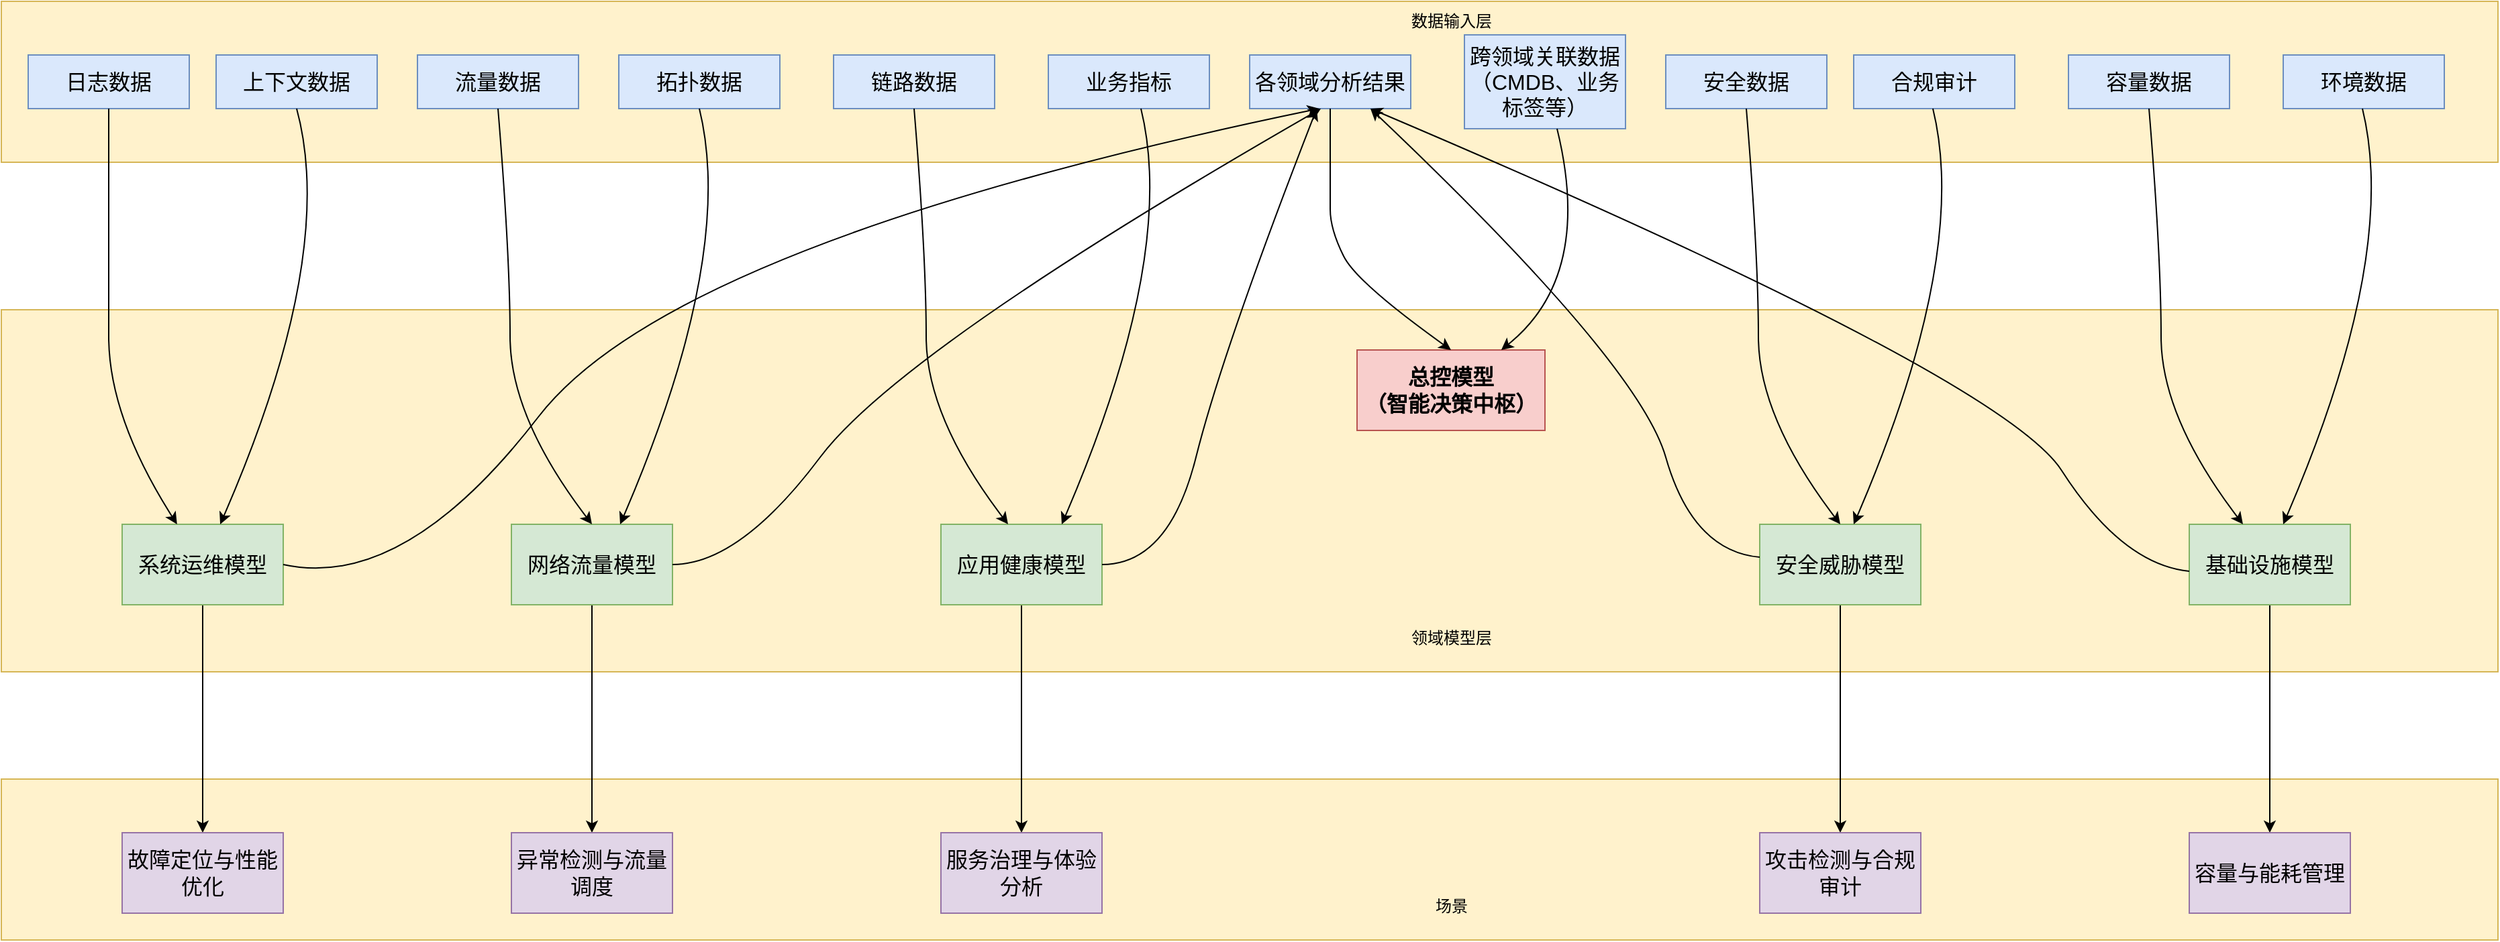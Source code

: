 <mxfile version="27.0.8">
  <diagram name="第 1 页" id="LK6x8Z6htIMGeTBjhpyd">
    <mxGraphModel dx="1418" dy="756" grid="1" gridSize="10" guides="1" tooltips="1" connect="1" arrows="1" fold="1" page="1" pageScale="1" pageWidth="827" pageHeight="1169" math="0" shadow="0">
      <root>
        <mxCell id="0" />
        <mxCell id="1" parent="0" />
        <mxCell id="fyl5ErptZI65m8ktwqT6-16" value="" style="rounded=0;whiteSpace=wrap;html=1;fillColor=#fff2cc;strokeColor=#d6b656;" vertex="1" parent="1">
          <mxGeometry x="60" y="670" width="1860" height="120" as="geometry" />
        </mxCell>
        <mxCell id="fjByTE15D0cA2sOPNfU9-1" value="" style="rounded=0;whiteSpace=wrap;html=1;fillColor=#fff2cc;strokeColor=#d6b656;" parent="1" vertex="1">
          <mxGeometry x="60" y="90" width="1860" height="120" as="geometry" />
        </mxCell>
        <mxCell id="fjByTE15D0cA2sOPNfU9-2" value="" style="rounded=0;whiteSpace=wrap;html=1;fillColor=#fff2cc;strokeColor=#d6b656;" parent="1" vertex="1">
          <mxGeometry x="60" y="320" width="1860" height="270" as="geometry" />
        </mxCell>
        <mxCell id="fjByTE15D0cA2sOPNfU9-3" value="数据输入层" style="text;html=1;align=center;verticalAlign=middle;resizable=0;points=[];autosize=1;strokeColor=none;fillColor=none;" parent="1" vertex="1">
          <mxGeometry x="1100" y="90" width="80" height="30" as="geometry" />
        </mxCell>
        <mxCell id="fjByTE15D0cA2sOPNfU9-4" value="领域模型层" style="text;html=1;align=center;verticalAlign=middle;resizable=0;points=[];autosize=1;strokeColor=none;fillColor=none;" parent="1" vertex="1">
          <mxGeometry x="1100" y="550" width="80" height="30" as="geometry" />
        </mxCell>
        <mxCell id="fjByTE15D0cA2sOPNfU9-6" value="&lt;p class=&quot;MsoNormal&quot;&gt;&lt;span style=&quot;font-size: 12pt;&quot;&gt;&lt;font face=&quot;Helvetica&quot;&gt;日志数据&lt;/font&gt;&lt;/span&gt;&lt;/p&gt;" style="rounded=0;whiteSpace=wrap;html=1;fontFamily=Helvetica;fillColor=#dae8fc;strokeColor=#6c8ebf;" parent="1" vertex="1">
          <mxGeometry x="80" y="130" width="120" height="40" as="geometry" />
        </mxCell>
        <mxCell id="fjByTE15D0cA2sOPNfU9-7" value="&lt;p class=&quot;MsoNormal&quot;&gt;&lt;span style=&quot;font-size: 12pt;&quot;&gt;上下文数据&lt;/span&gt;&lt;/p&gt;" style="rounded=0;whiteSpace=wrap;html=1;fillColor=#dae8fc;strokeColor=#6c8ebf;" parent="1" vertex="1">
          <mxGeometry x="220" y="130" width="120" height="40" as="geometry" />
        </mxCell>
        <mxCell id="fjByTE15D0cA2sOPNfU9-35" value="" style="edgeStyle=orthogonalEdgeStyle;rounded=0;orthogonalLoop=1;jettySize=auto;html=1;" parent="1" source="fjByTE15D0cA2sOPNfU9-8" target="fjByTE15D0cA2sOPNfU9-27" edge="1">
          <mxGeometry relative="1" as="geometry" />
        </mxCell>
        <mxCell id="fjByTE15D0cA2sOPNfU9-8" value="&lt;p class=&quot;MsoNormal&quot;&gt;&lt;font style=&quot;font-size: 16px;&quot; face=&quot;Helvetica&quot;&gt;系统运维模型&lt;/font&gt;&lt;/p&gt;" style="rounded=0;whiteSpace=wrap;html=1;fillColor=#d5e8d4;strokeColor=#82b366;" parent="1" vertex="1">
          <mxGeometry x="150" y="480" width="120" height="60" as="geometry" />
        </mxCell>
        <mxCell id="fjByTE15D0cA2sOPNfU9-36" value="" style="edgeStyle=orthogonalEdgeStyle;rounded=0;orthogonalLoop=1;jettySize=auto;html=1;" parent="1" source="fjByTE15D0cA2sOPNfU9-9" target="fjByTE15D0cA2sOPNfU9-28" edge="1">
          <mxGeometry relative="1" as="geometry" />
        </mxCell>
        <mxCell id="fjByTE15D0cA2sOPNfU9-9" value="&lt;p class=&quot;MsoNormal&quot;&gt;&lt;font style=&quot;font-size: 16px;&quot; face=&quot;Helvetica&quot;&gt;网络流量模型&lt;/font&gt;&lt;/p&gt;" style="rounded=0;whiteSpace=wrap;html=1;fillColor=#d5e8d4;strokeColor=#82b366;" parent="1" vertex="1">
          <mxGeometry x="440" y="480" width="120" height="60" as="geometry" />
        </mxCell>
        <mxCell id="fjByTE15D0cA2sOPNfU9-10" value="&lt;p class=&quot;MsoNormal&quot;&gt;&lt;b&gt;&lt;font face=&quot;Helvetica&quot; style=&quot;font-size: 16px;&quot;&gt;总控模型&lt;br&gt;（智能决策中枢）&lt;/font&gt;&lt;/b&gt;&lt;/p&gt;" style="rounded=0;whiteSpace=wrap;html=1;fillColor=#f8cecc;strokeColor=#b85450;" parent="1" vertex="1">
          <mxGeometry x="1070" y="350" width="140" height="60" as="geometry" />
        </mxCell>
        <mxCell id="fjByTE15D0cA2sOPNfU9-37" value="" style="edgeStyle=orthogonalEdgeStyle;rounded=0;orthogonalLoop=1;jettySize=auto;html=1;" parent="1" source="fjByTE15D0cA2sOPNfU9-11" target="fjByTE15D0cA2sOPNfU9-29" edge="1">
          <mxGeometry relative="1" as="geometry" />
        </mxCell>
        <mxCell id="fjByTE15D0cA2sOPNfU9-11" value="&lt;p class=&quot;MsoNormal&quot;&gt;&lt;font style=&quot;font-size: 16px;&quot; face=&quot;Helvetica&quot;&gt;应用健康模型&lt;/font&gt;&lt;/p&gt;" style="rounded=0;whiteSpace=wrap;html=1;fillColor=#d5e8d4;strokeColor=#82b366;" parent="1" vertex="1">
          <mxGeometry x="760" y="480" width="120" height="60" as="geometry" />
        </mxCell>
        <mxCell id="fjByTE15D0cA2sOPNfU9-38" value="" style="edgeStyle=orthogonalEdgeStyle;rounded=0;orthogonalLoop=1;jettySize=auto;html=1;" parent="1" source="fjByTE15D0cA2sOPNfU9-12" target="fjByTE15D0cA2sOPNfU9-30" edge="1">
          <mxGeometry relative="1" as="geometry" />
        </mxCell>
        <mxCell id="fjByTE15D0cA2sOPNfU9-12" value="&lt;p class=&quot;MsoNormal&quot;&gt;&lt;font style=&quot;font-size: 16px;&quot; face=&quot;Helvetica&quot;&gt;安全威胁模型&lt;/font&gt;&lt;/p&gt;" style="rounded=0;whiteSpace=wrap;html=1;fillColor=#d5e8d4;strokeColor=#82b366;" parent="1" vertex="1">
          <mxGeometry x="1370" y="480" width="120" height="60" as="geometry" />
        </mxCell>
        <mxCell id="fjByTE15D0cA2sOPNfU9-39" value="" style="edgeStyle=orthogonalEdgeStyle;rounded=0;orthogonalLoop=1;jettySize=auto;html=1;" parent="1" source="fjByTE15D0cA2sOPNfU9-13" target="fjByTE15D0cA2sOPNfU9-31" edge="1">
          <mxGeometry relative="1" as="geometry" />
        </mxCell>
        <mxCell id="fjByTE15D0cA2sOPNfU9-13" value="&lt;p class=&quot;MsoNormal&quot;&gt;&lt;font style=&quot;font-size: 16px;&quot; face=&quot;Helvetica&quot;&gt;基础设施模型&lt;/font&gt;&lt;/p&gt;" style="rounded=0;whiteSpace=wrap;html=1;fillColor=#d5e8d4;strokeColor=#82b366;" parent="1" vertex="1">
          <mxGeometry x="1690" y="480" width="120" height="60" as="geometry" />
        </mxCell>
        <mxCell id="fjByTE15D0cA2sOPNfU9-14" value="&lt;p class=&quot;MsoNormal&quot;&gt;&lt;span style=&quot;font-size: 12pt;&quot;&gt;流量数据&lt;/span&gt;&lt;/p&gt;" style="rounded=0;whiteSpace=wrap;html=1;fillColor=#dae8fc;strokeColor=#6c8ebf;" parent="1" vertex="1">
          <mxGeometry x="370" y="130" width="120" height="40" as="geometry" />
        </mxCell>
        <mxCell id="fjByTE15D0cA2sOPNfU9-15" value="&lt;p class=&quot;MsoNormal&quot;&gt;&lt;span style=&quot;font-family: Cambria; font-size: 12pt;&quot;&gt;拓扑数据&lt;/span&gt;&lt;/p&gt;" style="rounded=0;whiteSpace=wrap;html=1;fillColor=#dae8fc;strokeColor=#6c8ebf;" parent="1" vertex="1">
          <mxGeometry x="520" y="130" width="120" height="40" as="geometry" />
        </mxCell>
        <mxCell id="fjByTE15D0cA2sOPNfU9-16" value="&lt;p class=&quot;MsoNormal&quot;&gt;&lt;span style=&quot;font-size: 12pt;&quot;&gt;&lt;font style=&quot;&quot; face=&quot;Helvetica&quot;&gt;链路数据&lt;/font&gt;&lt;/span&gt;&lt;/p&gt;" style="rounded=0;whiteSpace=wrap;html=1;fillColor=#dae8fc;strokeColor=#6c8ebf;" parent="1" vertex="1">
          <mxGeometry x="680" y="130" width="120" height="40" as="geometry" />
        </mxCell>
        <mxCell id="fjByTE15D0cA2sOPNfU9-18" value="&lt;p class=&quot;MsoNormal&quot;&gt;&lt;span style=&quot;font-size: 12pt;&quot;&gt;业务指标&lt;/span&gt;&lt;/p&gt;" style="rounded=0;whiteSpace=wrap;html=1;fillColor=#dae8fc;strokeColor=#6c8ebf;" parent="1" vertex="1">
          <mxGeometry x="840" y="130" width="120" height="40" as="geometry" />
        </mxCell>
        <mxCell id="fjByTE15D0cA2sOPNfU9-19" value="&lt;p class=&quot;MsoNormal&quot;&gt;&lt;span style=&quot;font-size: 12pt;&quot;&gt;各领域分析结果&lt;/span&gt;&lt;/p&gt;" style="rounded=0;whiteSpace=wrap;html=1;fillColor=#dae8fc;strokeColor=#6c8ebf;" parent="1" vertex="1">
          <mxGeometry x="990" y="130" width="120" height="40" as="geometry" />
        </mxCell>
        <mxCell id="fjByTE15D0cA2sOPNfU9-20" value="&lt;font style=&quot;font-size: 16px;&quot; face=&quot;Helvetica&quot;&gt;跨领域关联数据&lt;br&gt;（CMDB、业务标签等）&lt;/font&gt;" style="rounded=0;whiteSpace=wrap;html=1;fillColor=#dae8fc;strokeColor=#6c8ebf;" parent="1" vertex="1">
          <mxGeometry x="1150" y="115" width="120" height="70" as="geometry" />
        </mxCell>
        <mxCell id="fjByTE15D0cA2sOPNfU9-21" value="&lt;span style=&quot;font-size: 12pt;&quot;&gt;&lt;font style=&quot;&quot; face=&quot;Helvetica&quot;&gt;安全数据&lt;/font&gt;&lt;/span&gt;" style="rounded=0;whiteSpace=wrap;html=1;fillColor=#dae8fc;strokeColor=#6c8ebf;" parent="1" vertex="1">
          <mxGeometry x="1300" y="130" width="120" height="40" as="geometry" />
        </mxCell>
        <mxCell id="fjByTE15D0cA2sOPNfU9-22" value="&lt;font style=&quot;font-size: 16px;&quot; face=&quot;Helvetica&quot;&gt;合规审计&lt;/font&gt;" style="rounded=0;whiteSpace=wrap;html=1;fillColor=#dae8fc;strokeColor=#6c8ebf;" parent="1" vertex="1">
          <mxGeometry x="1440" y="130" width="120" height="40" as="geometry" />
        </mxCell>
        <mxCell id="fjByTE15D0cA2sOPNfU9-25" value="&lt;p class=&quot;MsoNormal&quot;&gt;&lt;span style=&quot;font-size: 12pt;&quot;&gt;容量数据&lt;/span&gt;&lt;/p&gt;" style="rounded=0;whiteSpace=wrap;html=1;fillColor=#dae8fc;strokeColor=#6c8ebf;" parent="1" vertex="1">
          <mxGeometry x="1600" y="130" width="120" height="40" as="geometry" />
        </mxCell>
        <mxCell id="fjByTE15D0cA2sOPNfU9-26" value="&lt;p class=&quot;MsoNormal&quot;&gt;&lt;span style=&quot;font-size: 12pt;&quot;&gt;&lt;font style=&quot;&quot; face=&quot;Helvetica&quot;&gt;环境数据&lt;/font&gt;&lt;/span&gt;&lt;/p&gt;" style="rounded=0;whiteSpace=wrap;html=1;fillColor=#dae8fc;strokeColor=#6c8ebf;" parent="1" vertex="1">
          <mxGeometry x="1760" y="130" width="120" height="40" as="geometry" />
        </mxCell>
        <mxCell id="fjByTE15D0cA2sOPNfU9-27" value="&lt;p class=&quot;MsoNormal&quot;&gt;&lt;font face=&quot;Helvetica&quot; style=&quot;font-size: 16px;&quot;&gt;故障定位与性能优化&lt;/font&gt;&lt;/p&gt;" style="rounded=0;whiteSpace=wrap;html=1;fillColor=#e1d5e7;strokeColor=#9673a6;" parent="1" vertex="1">
          <mxGeometry x="150" y="710" width="120" height="60" as="geometry" />
        </mxCell>
        <mxCell id="fjByTE15D0cA2sOPNfU9-28" value="&lt;p class=&quot;MsoNormal&quot;&gt;&lt;font style=&quot;font-size: 16px;&quot;&gt;异常检测与流量调度&lt;/font&gt;&lt;/p&gt;" style="rounded=0;whiteSpace=wrap;html=1;fillColor=#e1d5e7;strokeColor=#9673a6;" parent="1" vertex="1">
          <mxGeometry x="440" y="710" width="120" height="60" as="geometry" />
        </mxCell>
        <mxCell id="fjByTE15D0cA2sOPNfU9-29" value="&lt;p class=&quot;MsoNormal&quot;&gt;&lt;font style=&quot;font-size: 16px;&quot; face=&quot;Helvetica&quot;&gt;&lt;font style=&quot;&quot;&gt;服务治理与&lt;/font&gt;&lt;span style=&quot;background-color: transparent;&quot;&gt;体验分析&lt;/span&gt;&lt;/font&gt;&lt;/p&gt;" style="rounded=0;whiteSpace=wrap;html=1;fillColor=#e1d5e7;strokeColor=#9673a6;" parent="1" vertex="1">
          <mxGeometry x="760" y="710" width="120" height="60" as="geometry" />
        </mxCell>
        <mxCell id="fjByTE15D0cA2sOPNfU9-30" value="&lt;p class=&quot;MsoNormal&quot;&gt;&lt;font style=&quot;font-size: 16px;&quot; face=&quot;Helvetica&quot;&gt;攻击检测与合规审计&lt;/font&gt;&lt;/p&gt;" style="rounded=0;whiteSpace=wrap;html=1;fillColor=#e1d5e7;strokeColor=#9673a6;" parent="1" vertex="1">
          <mxGeometry x="1370" y="710" width="120" height="60" as="geometry" />
        </mxCell>
        <mxCell id="fjByTE15D0cA2sOPNfU9-31" value="&lt;p class=&quot;MsoNormal&quot;&gt;&lt;font face=&quot;Helvetica&quot; style=&quot;font-size: 16px;&quot;&gt;容量与能耗管理&lt;/font&gt;&lt;/p&gt;" style="rounded=0;whiteSpace=wrap;html=1;fillColor=#e1d5e7;strokeColor=#9673a6;" parent="1" vertex="1">
          <mxGeometry x="1690" y="710" width="120" height="60" as="geometry" />
        </mxCell>
        <mxCell id="fjByTE15D0cA2sOPNfU9-33" value="" style="curved=1;endArrow=classic;html=1;rounded=0;exitX=0.5;exitY=1;exitDx=0;exitDy=0;" parent="1" source="fjByTE15D0cA2sOPNfU9-6" target="fjByTE15D0cA2sOPNfU9-8" edge="1">
          <mxGeometry width="50" height="50" relative="1" as="geometry">
            <mxPoint x="90" y="280" as="sourcePoint" />
            <mxPoint x="140" y="230" as="targetPoint" />
            <Array as="points">
              <mxPoint x="140" y="280" />
              <mxPoint x="140" y="400" />
            </Array>
          </mxGeometry>
        </mxCell>
        <mxCell id="fjByTE15D0cA2sOPNfU9-34" value="" style="curved=1;endArrow=classic;html=1;rounded=0;exitX=0.5;exitY=1;exitDx=0;exitDy=0;" parent="1" source="fjByTE15D0cA2sOPNfU9-7" target="fjByTE15D0cA2sOPNfU9-8" edge="1">
          <mxGeometry width="50" height="50" relative="1" as="geometry">
            <mxPoint x="250" y="270" as="sourcePoint" />
            <mxPoint x="300" y="220" as="targetPoint" />
            <Array as="points">
              <mxPoint x="310" y="280" />
            </Array>
          </mxGeometry>
        </mxCell>
        <mxCell id="fyl5ErptZI65m8ktwqT6-1" value="" style="curved=1;endArrow=classic;html=1;rounded=0;exitX=0.5;exitY=1;exitDx=0;exitDy=0;entryX=0.5;entryY=0;entryDx=0;entryDy=0;" edge="1" parent="1" source="fjByTE15D0cA2sOPNfU9-14" target="fjByTE15D0cA2sOPNfU9-9">
          <mxGeometry width="50" height="50" relative="1" as="geometry">
            <mxPoint x="439" y="170" as="sourcePoint" />
            <mxPoint x="490" y="480" as="targetPoint" />
            <Array as="points">
              <mxPoint x="439" y="280" />
              <mxPoint x="439" y="400" />
            </Array>
          </mxGeometry>
        </mxCell>
        <mxCell id="fyl5ErptZI65m8ktwqT6-2" value="" style="curved=1;endArrow=classic;html=1;rounded=0;exitX=0.5;exitY=1;exitDx=0;exitDy=0;" edge="1" parent="1" source="fjByTE15D0cA2sOPNfU9-15">
          <mxGeometry width="50" height="50" relative="1" as="geometry">
            <mxPoint x="577" y="170" as="sourcePoint" />
            <mxPoint x="521" y="480" as="targetPoint" />
            <Array as="points">
              <mxPoint x="607" y="280" />
            </Array>
          </mxGeometry>
        </mxCell>
        <mxCell id="fyl5ErptZI65m8ktwqT6-3" value="" style="curved=1;endArrow=classic;html=1;rounded=0;exitX=0.5;exitY=1;exitDx=0;exitDy=0;entryX=0.5;entryY=0;entryDx=0;entryDy=0;" edge="1" parent="1">
          <mxGeometry width="50" height="50" relative="1" as="geometry">
            <mxPoint x="740" y="170" as="sourcePoint" />
            <mxPoint x="810" y="480" as="targetPoint" />
            <Array as="points">
              <mxPoint x="749" y="280" />
              <mxPoint x="749" y="400" />
            </Array>
          </mxGeometry>
        </mxCell>
        <mxCell id="fyl5ErptZI65m8ktwqT6-4" value="" style="curved=1;endArrow=classic;html=1;rounded=0;exitX=0.5;exitY=1;exitDx=0;exitDy=0;" edge="1" parent="1">
          <mxGeometry width="50" height="50" relative="1" as="geometry">
            <mxPoint x="909" y="170" as="sourcePoint" />
            <mxPoint x="850" y="480" as="targetPoint" />
            <Array as="points">
              <mxPoint x="936" y="280" />
            </Array>
          </mxGeometry>
        </mxCell>
        <mxCell id="fyl5ErptZI65m8ktwqT6-5" value="" style="curved=1;endArrow=classic;html=1;rounded=0;exitX=0.5;exitY=1;exitDx=0;exitDy=0;entryX=0.5;entryY=0;entryDx=0;entryDy=0;" edge="1" parent="1">
          <mxGeometry width="50" height="50" relative="1" as="geometry">
            <mxPoint x="1360" y="170" as="sourcePoint" />
            <mxPoint x="1430" y="480" as="targetPoint" />
            <Array as="points">
              <mxPoint x="1369" y="280" />
              <mxPoint x="1369" y="400" />
            </Array>
          </mxGeometry>
        </mxCell>
        <mxCell id="fyl5ErptZI65m8ktwqT6-6" value="" style="curved=1;endArrow=classic;html=1;rounded=0;exitX=0.5;exitY=1;exitDx=0;exitDy=0;" edge="1" parent="1">
          <mxGeometry width="50" height="50" relative="1" as="geometry">
            <mxPoint x="1499" y="170" as="sourcePoint" />
            <mxPoint x="1440" y="480" as="targetPoint" />
            <Array as="points">
              <mxPoint x="1526" y="280" />
            </Array>
          </mxGeometry>
        </mxCell>
        <mxCell id="fyl5ErptZI65m8ktwqT6-7" value="" style="curved=1;endArrow=classic;html=1;rounded=0;exitX=0.5;exitY=1;exitDx=0;exitDy=0;entryX=0.5;entryY=0;entryDx=0;entryDy=0;" edge="1" parent="1">
          <mxGeometry width="50" height="50" relative="1" as="geometry">
            <mxPoint x="1660" y="170" as="sourcePoint" />
            <mxPoint x="1730" y="480" as="targetPoint" />
            <Array as="points">
              <mxPoint x="1669" y="280" />
              <mxPoint x="1669" y="400" />
            </Array>
          </mxGeometry>
        </mxCell>
        <mxCell id="fyl5ErptZI65m8ktwqT6-8" value="" style="curved=1;endArrow=classic;html=1;rounded=0;exitX=0.5;exitY=1;exitDx=0;exitDy=0;" edge="1" parent="1">
          <mxGeometry width="50" height="50" relative="1" as="geometry">
            <mxPoint x="1819" y="170" as="sourcePoint" />
            <mxPoint x="1760" y="480" as="targetPoint" />
            <Array as="points">
              <mxPoint x="1846" y="280" />
            </Array>
          </mxGeometry>
        </mxCell>
        <mxCell id="fyl5ErptZI65m8ktwqT6-9" value="" style="curved=1;endArrow=classic;html=1;rounded=0;exitX=0.5;exitY=1;exitDx=0;exitDy=0;entryX=0.5;entryY=0;entryDx=0;entryDy=0;" edge="1" parent="1" target="fjByTE15D0cA2sOPNfU9-10">
          <mxGeometry width="50" height="50" relative="1" as="geometry">
            <mxPoint x="1050" y="170" as="sourcePoint" />
            <mxPoint x="1120" y="480" as="targetPoint" />
            <Array as="points">
              <mxPoint x="1050" y="230" />
              <mxPoint x="1050" y="260" />
              <mxPoint x="1070" y="300" />
            </Array>
          </mxGeometry>
        </mxCell>
        <mxCell id="fyl5ErptZI65m8ktwqT6-10" value="" style="curved=1;endArrow=classic;html=1;rounded=0;exitX=0.5;exitY=1;exitDx=0;exitDy=0;" edge="1" parent="1" target="fjByTE15D0cA2sOPNfU9-10">
          <mxGeometry width="50" height="50" relative="1" as="geometry">
            <mxPoint x="1219" y="185" as="sourcePoint" />
            <mxPoint x="1160" y="495" as="targetPoint" />
            <Array as="points">
              <mxPoint x="1246" y="295" />
            </Array>
          </mxGeometry>
        </mxCell>
        <mxCell id="fyl5ErptZI65m8ktwqT6-11" value="" style="curved=1;endArrow=classic;html=1;rounded=0;exitX=1;exitY=0.5;exitDx=0;exitDy=0;entryX=0.433;entryY=1;entryDx=0;entryDy=0;entryPerimeter=0;" edge="1" parent="1" source="fjByTE15D0cA2sOPNfU9-8" target="fjByTE15D0cA2sOPNfU9-19">
          <mxGeometry width="50" height="50" relative="1" as="geometry">
            <mxPoint x="360" y="420" as="sourcePoint" />
            <mxPoint x="411" y="730" as="targetPoint" />
            <Array as="points">
              <mxPoint x="360" y="530" />
              <mxPoint x="560" y="270" />
            </Array>
          </mxGeometry>
        </mxCell>
        <mxCell id="fyl5ErptZI65m8ktwqT6-12" value="" style="curved=1;endArrow=classic;html=1;rounded=0;entryX=0.442;entryY=1;entryDx=0;entryDy=0;entryPerimeter=0;" edge="1" parent="1" target="fjByTE15D0cA2sOPNfU9-19">
          <mxGeometry width="50" height="50" relative="1" as="geometry">
            <mxPoint x="560" y="510" as="sourcePoint" />
            <mxPoint x="610" y="460" as="targetPoint" />
            <Array as="points">
              <mxPoint x="610" y="510" />
              <mxPoint x="730" y="350" />
            </Array>
          </mxGeometry>
        </mxCell>
        <mxCell id="fyl5ErptZI65m8ktwqT6-13" value="" style="curved=1;endArrow=classic;html=1;rounded=0;" edge="1" parent="1">
          <mxGeometry width="50" height="50" relative="1" as="geometry">
            <mxPoint x="880" y="510" as="sourcePoint" />
            <mxPoint x="1040" y="170" as="targetPoint" />
            <Array as="points">
              <mxPoint x="930" y="510" />
              <mxPoint x="970" y="350" />
            </Array>
          </mxGeometry>
        </mxCell>
        <mxCell id="fyl5ErptZI65m8ktwqT6-14" value="" style="curved=1;endArrow=classic;html=1;rounded=0;entryX=0.75;entryY=1;entryDx=0;entryDy=0;" edge="1" parent="1" source="fjByTE15D0cA2sOPNfU9-12" target="fjByTE15D0cA2sOPNfU9-19">
          <mxGeometry width="50" height="50" relative="1" as="geometry">
            <mxPoint x="1270" y="500" as="sourcePoint" />
            <mxPoint x="1320" y="450" as="targetPoint" />
            <Array as="points">
              <mxPoint x="1320" y="500" />
              <mxPoint x="1280" y="360" />
            </Array>
          </mxGeometry>
        </mxCell>
        <mxCell id="fyl5ErptZI65m8ktwqT6-15" value="" style="curved=1;endArrow=classic;html=1;rounded=0;entryX=0.75;entryY=1;entryDx=0;entryDy=0;" edge="1" parent="1" target="fjByTE15D0cA2sOPNfU9-19">
          <mxGeometry width="50" height="50" relative="1" as="geometry">
            <mxPoint x="1690" y="515" as="sourcePoint" />
            <mxPoint x="1090" y="170" as="targetPoint" />
            <Array as="points">
              <mxPoint x="1640" y="510" />
              <mxPoint x="1550" y="370" />
            </Array>
          </mxGeometry>
        </mxCell>
        <mxCell id="fyl5ErptZI65m8ktwqT6-17" value="场景" style="text;html=1;align=center;verticalAlign=middle;resizable=0;points=[];autosize=1;strokeColor=none;fillColor=none;" vertex="1" parent="1">
          <mxGeometry x="1115" y="750" width="50" height="30" as="geometry" />
        </mxCell>
      </root>
    </mxGraphModel>
  </diagram>
</mxfile>
